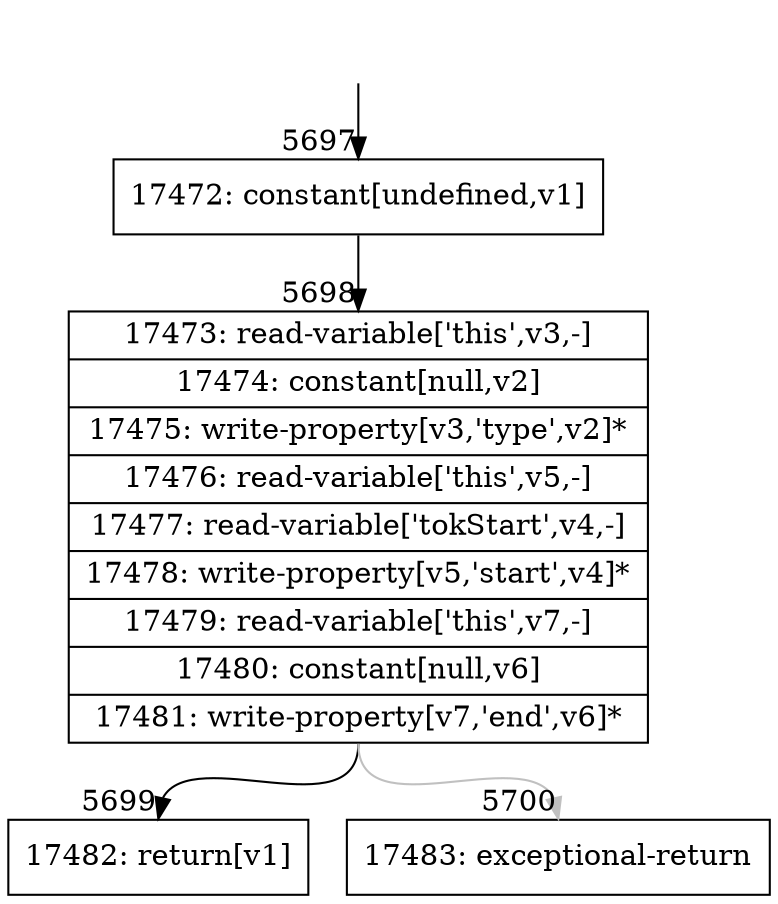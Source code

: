 digraph {
rankdir="TD"
BB_entry330[shape=none,label=""];
BB_entry330 -> BB5697 [tailport=s, headport=n, headlabel="    5697"]
BB5697 [shape=record label="{17472: constant[undefined,v1]}" ] 
BB5697 -> BB5698 [tailport=s, headport=n, headlabel="      5698"]
BB5698 [shape=record label="{17473: read-variable['this',v3,-]|17474: constant[null,v2]|17475: write-property[v3,'type',v2]*|17476: read-variable['this',v5,-]|17477: read-variable['tokStart',v4,-]|17478: write-property[v5,'start',v4]*|17479: read-variable['this',v7,-]|17480: constant[null,v6]|17481: write-property[v7,'end',v6]*}" ] 
BB5698 -> BB5699 [tailport=s, headport=n, headlabel="      5699"]
BB5698 -> BB5700 [tailport=s, headport=n, color=gray, headlabel="      5700"]
BB5699 [shape=record label="{17482: return[v1]}" ] 
BB5700 [shape=record label="{17483: exceptional-return}" ] 
//#$~ 5745
}
